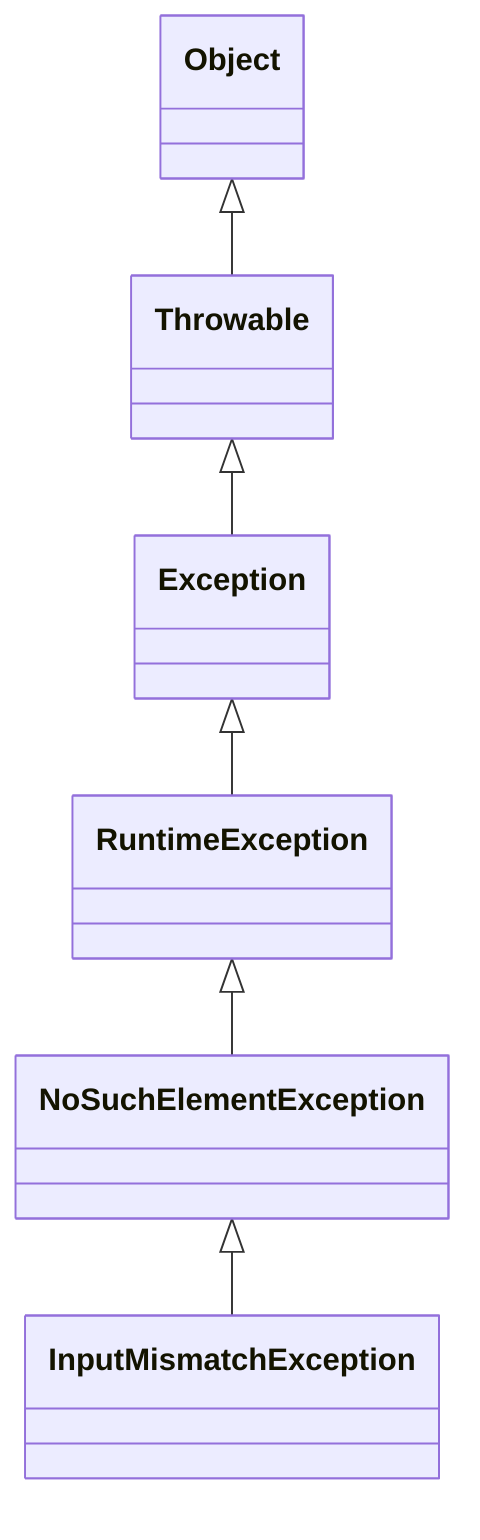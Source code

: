 classDiagram 
    Object <|-- Throwable
    Throwable <|-- Exception
    Exception <|-- RuntimeException
    RuntimeException <|-- NoSuchElementException
    NoSuchElementException <|-- InputMismatchException